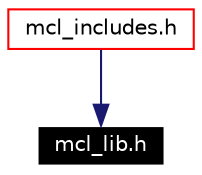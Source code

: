 digraph G
{
  edge [fontname="Helvetica",fontsize=10,labelfontname="Helvetica",labelfontsize=10];
  node [fontname="Helvetica",fontsize=10,shape=record];
  Node1 [label="mcl_lib.h",height=0.2,width=0.4,color="white", fillcolor="black", style="filled" fontcolor="white"];
  Node2 -> Node1 [color="midnightblue",fontsize=10,style="solid",fontname="Helvetica"];
  Node2 [label="mcl_includes.h",height=0.2,width=0.4,color="red",URL="$mcl__includes_8h.html"];
}

